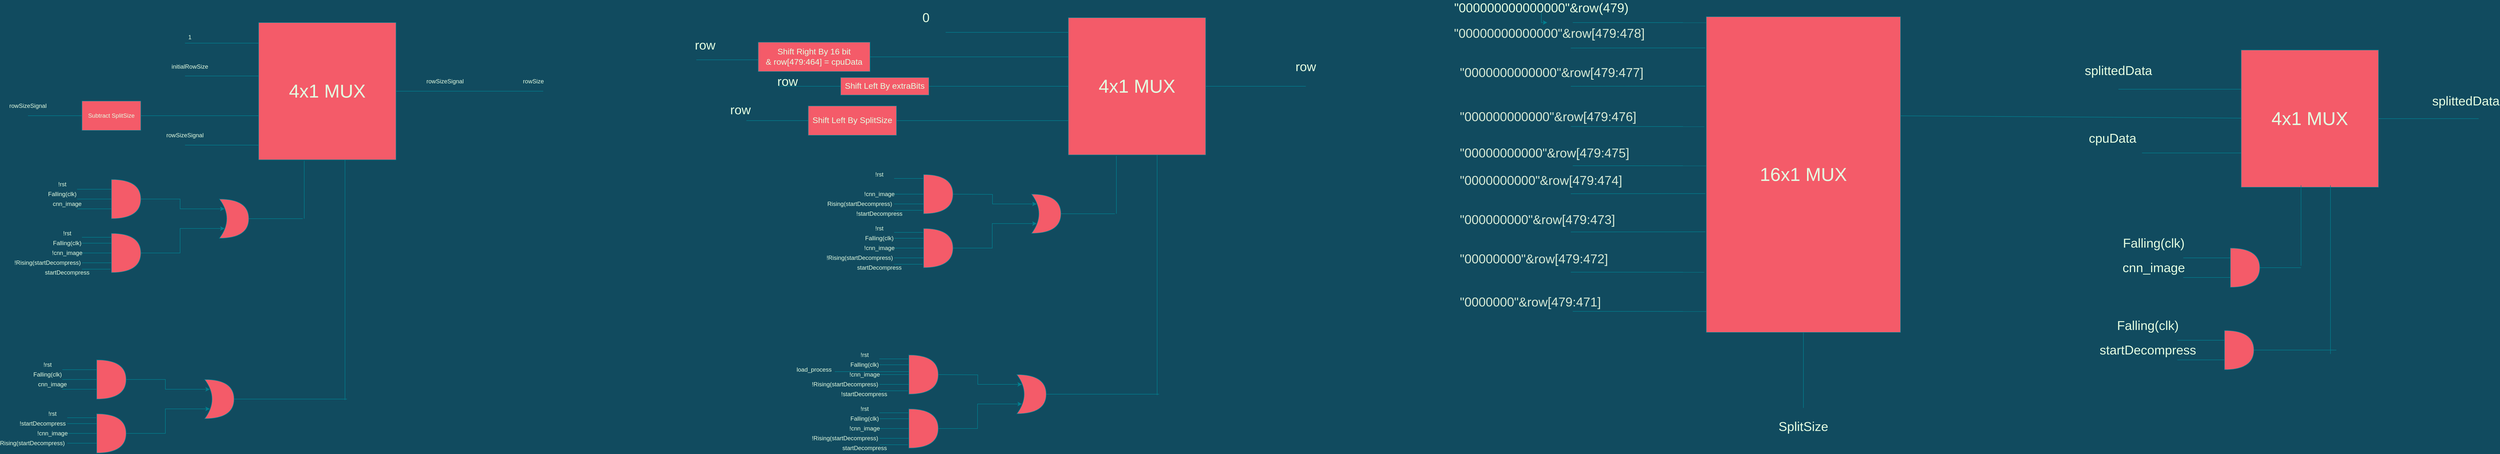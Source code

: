 <mxfile version="13.5.1" type="device"><diagram id="NUyIfgcI2xjHWXgluUkG" name="Page-1"><mxGraphModel dx="12440" dy="1417" grid="1" gridSize="12" guides="1" tooltips="1" connect="1" arrows="1" fold="1" page="1" pageScale="1" pageWidth="10000" pageHeight="10000" background="#114B5F" math="0" shadow="0"><root><mxCell id="0"/><mxCell id="1" parent="0"/><mxCell id="mnHK368BFERylDdgFMUK-1" value="&lt;span style=&quot;font-size: 38px&quot;&gt;4x1 MUX&lt;/span&gt;" style="whiteSpace=wrap;html=1;aspect=fixed;fillColor=#F45B69;strokeColor=#028090;fontColor=#E4FDE1;" parent="1" vertex="1"><mxGeometry x="230" y="80" width="280" height="280" as="geometry"/></mxCell><mxCell id="mnHK368BFERylDdgFMUK-2" value="" style="endArrow=none;html=1;exitX=1;exitY=0.5;exitDx=0;exitDy=0;strokeColor=#028090;fontColor=#E4FDE1;labelBackgroundColor=#114B5F;" parent="1" source="mnHK368BFERylDdgFMUK-1" edge="1"><mxGeometry width="50" height="50" relative="1" as="geometry"><mxPoint x="570" y="230" as="sourcePoint"/><mxPoint x="620" y="220" as="targetPoint"/></mxGeometry></mxCell><mxCell id="mnHK368BFERylDdgFMUK-4" value="rowSizeSignal" style="text;html=1;strokeColor=none;fillColor=none;align=center;verticalAlign=middle;whiteSpace=wrap;rounded=0;fontColor=#E4FDE1;" parent="1" vertex="1"><mxGeometry x="590" y="190" width="40" height="20" as="geometry"/></mxCell><mxCell id="mnHK368BFERylDdgFMUK-5" value="" style="endArrow=none;html=1;strokeColor=#028090;fontColor=#E4FDE1;labelBackgroundColor=#114B5F;" parent="1" edge="1"><mxGeometry width="50" height="50" relative="1" as="geometry"><mxPoint x="620" y="220" as="sourcePoint"/><mxPoint x="810" y="220" as="targetPoint"/></mxGeometry></mxCell><mxCell id="mnHK368BFERylDdgFMUK-6" value="rowSize" style="text;html=1;strokeColor=none;fillColor=none;align=center;verticalAlign=middle;whiteSpace=wrap;rounded=0;fontColor=#E4FDE1;" parent="1" vertex="1"><mxGeometry x="770" y="190" width="40" height="20" as="geometry"/></mxCell><mxCell id="mnHK368BFERylDdgFMUK-8" value="" style="endArrow=none;html=1;strokeColor=#028090;fontColor=#E4FDE1;labelBackgroundColor=#114B5F;" parent="1" edge="1"><mxGeometry width="50" height="50" relative="1" as="geometry"><mxPoint x="80" y="122" as="sourcePoint"/><mxPoint x="230" y="122" as="targetPoint"/><Array as="points"><mxPoint x="150" y="122"/></Array></mxGeometry></mxCell><mxCell id="mnHK368BFERylDdgFMUK-9" value="" style="endArrow=none;html=1;strokeColor=#028090;fontColor=#E4FDE1;labelBackgroundColor=#114B5F;" parent="1" edge="1"><mxGeometry width="50" height="50" relative="1" as="geometry"><mxPoint x="80" y="189" as="sourcePoint"/><mxPoint x="230" y="189" as="targetPoint"/><Array as="points"><mxPoint x="150" y="189"/></Array></mxGeometry></mxCell><mxCell id="mnHK368BFERylDdgFMUK-10" value="" style="endArrow=none;html=1;exitX=1;exitY=0.5;exitDx=0;exitDy=0;strokeColor=#028090;fontColor=#E4FDE1;labelBackgroundColor=#114B5F;" parent="1" source="mnHK368BFERylDdgFMUK-15" edge="1"><mxGeometry width="50" height="50" relative="1" as="geometry"><mxPoint x="80" y="270" as="sourcePoint"/><mxPoint x="230" y="270" as="targetPoint"/><Array as="points"><mxPoint x="150" y="270"/></Array></mxGeometry></mxCell><mxCell id="mnHK368BFERylDdgFMUK-11" value="" style="endArrow=none;html=1;strokeColor=#028090;fontColor=#E4FDE1;labelBackgroundColor=#114B5F;" parent="1" edge="1"><mxGeometry width="50" height="50" relative="1" as="geometry"><mxPoint x="80" y="330" as="sourcePoint"/><mxPoint x="230" y="330" as="targetPoint"/><Array as="points"><mxPoint x="150" y="330"/></Array></mxGeometry></mxCell><mxCell id="mnHK368BFERylDdgFMUK-12" value="1" style="text;html=1;strokeColor=none;fillColor=none;align=center;verticalAlign=middle;whiteSpace=wrap;rounded=0;fontColor=#E4FDE1;" parent="1" vertex="1"><mxGeometry x="70" y="100" width="40" height="20" as="geometry"/></mxCell><mxCell id="mnHK368BFERylDdgFMUK-13" value="initialRowSize" style="text;html=1;strokeColor=none;fillColor=none;align=center;verticalAlign=middle;whiteSpace=wrap;rounded=0;fontColor=#E4FDE1;" parent="1" vertex="1"><mxGeometry x="70" y="160" width="40" height="20" as="geometry"/></mxCell><mxCell id="mnHK368BFERylDdgFMUK-15" value="Subtract SplitSize" style="rounded=0;whiteSpace=wrap;html=1;fillColor=#F45B69;strokeColor=#028090;fontColor=#E4FDE1;" parent="1" vertex="1"><mxGeometry x="-130" y="240" width="120" height="60" as="geometry"/></mxCell><mxCell id="mnHK368BFERylDdgFMUK-17" value="" style="endArrow=none;html=1;entryX=0;entryY=0.5;entryDx=0;entryDy=0;strokeColor=#028090;fontColor=#E4FDE1;labelBackgroundColor=#114B5F;" parent="1" target="mnHK368BFERylDdgFMUK-15" edge="1"><mxGeometry width="50" height="50" relative="1" as="geometry"><mxPoint x="-240" y="270" as="sourcePoint"/><mxPoint x="-210" y="250" as="targetPoint"/></mxGeometry></mxCell><mxCell id="mnHK368BFERylDdgFMUK-18" value="rowSizeSignal" style="text;html=1;strokeColor=none;fillColor=none;align=center;verticalAlign=middle;whiteSpace=wrap;rounded=0;fontColor=#E4FDE1;" parent="1" vertex="1"><mxGeometry x="-260" y="240" width="40" height="20" as="geometry"/></mxCell><mxCell id="mnHK368BFERylDdgFMUK-19" value="rowSizeSignal" style="text;html=1;strokeColor=none;fillColor=none;align=center;verticalAlign=middle;whiteSpace=wrap;rounded=0;fontColor=#E4FDE1;" parent="1" vertex="1"><mxGeometry x="60" y="300" width="40" height="20" as="geometry"/></mxCell><mxCell id="mnHK368BFERylDdgFMUK-20" value="" style="endArrow=none;html=1;entryX=0.332;entryY=1.007;entryDx=0;entryDy=0;entryPerimeter=0;strokeColor=#028090;fontColor=#E4FDE1;labelBackgroundColor=#114B5F;" parent="1" target="mnHK368BFERylDdgFMUK-1" edge="1"><mxGeometry width="50" height="50" relative="1" as="geometry"><mxPoint x="323" y="480" as="sourcePoint"/><mxPoint x="350" y="400" as="targetPoint"/></mxGeometry></mxCell><mxCell id="mnHK368BFERylDdgFMUK-21" value="" style="endArrow=none;html=1;strokeColor=#028090;fontColor=#E4FDE1;labelBackgroundColor=#114B5F;" parent="1" edge="1"><mxGeometry width="50" height="50" relative="1" as="geometry"><mxPoint x="406" y="850" as="sourcePoint"/><mxPoint x="406" y="360" as="targetPoint"/></mxGeometry></mxCell><mxCell id="mnHK368BFERylDdgFMUK-22" value="" style="shape=xor;whiteSpace=wrap;html=1;fillColor=#F45B69;strokeColor=#028090;fontColor=#E4FDE1;" parent="1" vertex="1"><mxGeometry x="150" y="440" width="60" height="80" as="geometry"/></mxCell><mxCell id="mnHK368BFERylDdgFMUK-24" value="" style="endArrow=none;html=1;exitX=1;exitY=0.5;exitDx=0;exitDy=0;exitPerimeter=0;strokeColor=#028090;fontColor=#E4FDE1;labelBackgroundColor=#114B5F;" parent="1" source="mnHK368BFERylDdgFMUK-22" edge="1"><mxGeometry width="50" height="50" relative="1" as="geometry"><mxPoint x="270" y="560" as="sourcePoint"/><mxPoint x="320" y="480" as="targetPoint"/></mxGeometry></mxCell><mxCell id="mnHK368BFERylDdgFMUK-27" style="edgeStyle=orthogonalEdgeStyle;rounded=0;orthogonalLoop=1;jettySize=auto;html=1;exitX=1;exitY=0.5;exitDx=0;exitDy=0;exitPerimeter=0;entryX=0.175;entryY=0.25;entryDx=0;entryDy=0;entryPerimeter=0;strokeColor=#028090;fontColor=#E4FDE1;labelBackgroundColor=#114B5F;" parent="1" source="mnHK368BFERylDdgFMUK-25" target="mnHK368BFERylDdgFMUK-22" edge="1"><mxGeometry relative="1" as="geometry"/></mxCell><mxCell id="mnHK368BFERylDdgFMUK-29" style="edgeStyle=orthogonalEdgeStyle;rounded=0;orthogonalLoop=1;jettySize=auto;html=1;exitX=0;exitY=0.25;exitDx=0;exitDy=0;exitPerimeter=0;endArrow=none;endFill=0;strokeColor=#028090;fontColor=#E4FDE1;labelBackgroundColor=#114B5F;" parent="1" source="mnHK368BFERylDdgFMUK-25" edge="1"><mxGeometry relative="1" as="geometry"><mxPoint x="-140" y="420" as="targetPoint"/></mxGeometry></mxCell><mxCell id="mnHK368BFERylDdgFMUK-30" style="edgeStyle=orthogonalEdgeStyle;rounded=0;orthogonalLoop=1;jettySize=auto;html=1;exitX=0;exitY=0.75;exitDx=0;exitDy=0;exitPerimeter=0;endArrow=none;endFill=0;strokeColor=#028090;fontColor=#E4FDE1;labelBackgroundColor=#114B5F;" parent="1" source="mnHK368BFERylDdgFMUK-25" edge="1"><mxGeometry relative="1" as="geometry"><mxPoint x="-140" y="460" as="targetPoint"/></mxGeometry></mxCell><mxCell id="mnHK368BFERylDdgFMUK-31" style="edgeStyle=orthogonalEdgeStyle;rounded=0;orthogonalLoop=1;jettySize=auto;html=1;exitX=0;exitY=0.5;exitDx=0;exitDy=0;exitPerimeter=0;endArrow=none;endFill=0;strokeColor=#028090;fontColor=#E4FDE1;labelBackgroundColor=#114B5F;" parent="1" source="mnHK368BFERylDdgFMUK-25" edge="1"><mxGeometry relative="1" as="geometry"><mxPoint x="-140" y="440" as="targetPoint"/></mxGeometry></mxCell><mxCell id="mnHK368BFERylDdgFMUK-25" value="" style="shape=or;whiteSpace=wrap;html=1;fillColor=#F45B69;strokeColor=#028090;fontColor=#E4FDE1;" parent="1" vertex="1"><mxGeometry x="-70" y="400" width="60" height="80" as="geometry"/></mxCell><mxCell id="mnHK368BFERylDdgFMUK-28" style="edgeStyle=orthogonalEdgeStyle;rounded=0;orthogonalLoop=1;jettySize=auto;html=1;exitX=1;exitY=0.5;exitDx=0;exitDy=0;exitPerimeter=0;entryX=0.175;entryY=0.75;entryDx=0;entryDy=0;entryPerimeter=0;strokeColor=#028090;fontColor=#E4FDE1;labelBackgroundColor=#114B5F;" parent="1" source="mnHK368BFERylDdgFMUK-26" target="mnHK368BFERylDdgFMUK-22" edge="1"><mxGeometry relative="1" as="geometry"/></mxCell><mxCell id="mnHK368BFERylDdgFMUK-32" style="edgeStyle=orthogonalEdgeStyle;rounded=0;orthogonalLoop=1;jettySize=auto;html=1;exitX=0;exitY=0.25;exitDx=0;exitDy=0;exitPerimeter=0;endArrow=none;endFill=0;strokeColor=#028090;fontColor=#E4FDE1;labelBackgroundColor=#114B5F;" parent="1" source="mnHK368BFERylDdgFMUK-26" edge="1"><mxGeometry relative="1" as="geometry"><mxPoint x="-130" y="530" as="targetPoint"/></mxGeometry></mxCell><mxCell id="mnHK368BFERylDdgFMUK-33" style="edgeStyle=orthogonalEdgeStyle;rounded=0;orthogonalLoop=1;jettySize=auto;html=1;exitX=0;exitY=0.5;exitDx=0;exitDy=0;exitPerimeter=0;endArrow=none;endFill=0;strokeColor=#028090;fontColor=#E4FDE1;labelBackgroundColor=#114B5F;" parent="1" source="mnHK368BFERylDdgFMUK-26" edge="1"><mxGeometry relative="1" as="geometry"><mxPoint x="-130" y="550" as="targetPoint"/></mxGeometry></mxCell><mxCell id="mnHK368BFERylDdgFMUK-34" style="edgeStyle=orthogonalEdgeStyle;rounded=0;orthogonalLoop=1;jettySize=auto;html=1;exitX=0;exitY=0.75;exitDx=0;exitDy=0;exitPerimeter=0;endArrow=none;endFill=0;strokeColor=#028090;fontColor=#E4FDE1;labelBackgroundColor=#114B5F;" parent="1" source="mnHK368BFERylDdgFMUK-26" edge="1"><mxGeometry relative="1" as="geometry"><mxPoint x="-130" y="570" as="targetPoint"/></mxGeometry></mxCell><mxCell id="mnHK368BFERylDdgFMUK-26" value="" style="shape=or;whiteSpace=wrap;html=1;fillColor=#F45B69;strokeColor=#028090;fontColor=#E4FDE1;" parent="1" vertex="1"><mxGeometry x="-70" y="510" width="60" height="80" as="geometry"/></mxCell><mxCell id="mnHK368BFERylDdgFMUK-37" value="" style="endArrow=none;html=1;entryX=-0.017;entryY=0.1;entryDx=0;entryDy=0;entryPerimeter=0;strokeColor=#028090;fontColor=#E4FDE1;labelBackgroundColor=#114B5F;" parent="1" target="mnHK368BFERylDdgFMUK-26" edge="1"><mxGeometry width="50" height="50" relative="1" as="geometry"><mxPoint x="-130" y="518" as="sourcePoint"/><mxPoint x="-150" y="490" as="targetPoint"/></mxGeometry></mxCell><mxCell id="mnHK368BFERylDdgFMUK-38" value="" style="endArrow=none;html=1;entryX=-0.033;entryY=0.913;entryDx=0;entryDy=0;entryPerimeter=0;strokeColor=#028090;fontColor=#E4FDE1;labelBackgroundColor=#114B5F;" parent="1" target="mnHK368BFERylDdgFMUK-26" edge="1"><mxGeometry width="50" height="50" relative="1" as="geometry"><mxPoint x="-130" y="583" as="sourcePoint"/><mxPoint x="-120" y="580" as="targetPoint"/></mxGeometry></mxCell><mxCell id="mnHK368BFERylDdgFMUK-39" value="!rst" style="text;html=1;strokeColor=none;fillColor=none;align=center;verticalAlign=middle;whiteSpace=wrap;rounded=0;fontColor=#E4FDE1;" parent="1" vertex="1"><mxGeometry x="-190" y="400" width="40" height="20" as="geometry"/></mxCell><mxCell id="mnHK368BFERylDdgFMUK-40" value="Falling(clk)" style="text;html=1;strokeColor=none;fillColor=none;align=center;verticalAlign=middle;whiteSpace=wrap;rounded=0;fontColor=#E4FDE1;" parent="1" vertex="1"><mxGeometry x="-190" y="420" width="40" height="20" as="geometry"/></mxCell><mxCell id="mnHK368BFERylDdgFMUK-41" value="cnn_image" style="text;html=1;strokeColor=none;fillColor=none;align=center;verticalAlign=middle;whiteSpace=wrap;rounded=0;fontColor=#E4FDE1;" parent="1" vertex="1"><mxGeometry x="-180" y="440" width="40" height="20" as="geometry"/></mxCell><mxCell id="mnHK368BFERylDdgFMUK-42" value="!rst" style="text;html=1;strokeColor=none;fillColor=none;align=center;verticalAlign=middle;whiteSpace=wrap;rounded=0;fontColor=#E4FDE1;" parent="1" vertex="1"><mxGeometry x="-180" y="500" width="40" height="20" as="geometry"/></mxCell><mxCell id="mnHK368BFERylDdgFMUK-43" value="Falling(clk)" style="text;html=1;strokeColor=none;fillColor=none;align=center;verticalAlign=middle;whiteSpace=wrap;rounded=0;fontColor=#E4FDE1;" parent="1" vertex="1"><mxGeometry x="-180" y="520" width="40" height="20" as="geometry"/></mxCell><mxCell id="mnHK368BFERylDdgFMUK-44" value="!cnn_image" style="text;html=1;strokeColor=none;fillColor=none;align=center;verticalAlign=middle;whiteSpace=wrap;rounded=0;fontColor=#E4FDE1;" parent="1" vertex="1"><mxGeometry x="-180" y="540" width="40" height="20" as="geometry"/></mxCell><mxCell id="mnHK368BFERylDdgFMUK-45" value="!Rising(startDecompress)" style="text;html=1;strokeColor=none;fillColor=none;align=center;verticalAlign=middle;whiteSpace=wrap;rounded=0;fontColor=#E4FDE1;" parent="1" vertex="1"><mxGeometry x="-220" y="560" width="40" height="20" as="geometry"/></mxCell><mxCell id="mnHK368BFERylDdgFMUK-46" value="startDecompress" style="text;html=1;strokeColor=none;fillColor=none;align=center;verticalAlign=middle;whiteSpace=wrap;rounded=0;fontColor=#E4FDE1;" parent="1" vertex="1"><mxGeometry x="-180" y="580" width="40" height="20" as="geometry"/></mxCell><mxCell id="mnHK368BFERylDdgFMUK-48" value="" style="shape=xor;whiteSpace=wrap;html=1;fillColor=#F45B69;strokeColor=#028090;fontColor=#E4FDE1;" parent="1" vertex="1"><mxGeometry x="120" y="808.04" width="60" height="80" as="geometry"/></mxCell><mxCell id="mnHK368BFERylDdgFMUK-49" value="" style="endArrow=none;html=1;exitX=1;exitY=0.5;exitDx=0;exitDy=0;exitPerimeter=0;strokeColor=#028090;fontColor=#E4FDE1;labelBackgroundColor=#114B5F;" parent="1" source="mnHK368BFERylDdgFMUK-48" edge="1"><mxGeometry width="50" height="50" relative="1" as="geometry"><mxPoint x="240" y="928.04" as="sourcePoint"/><mxPoint x="410" y="848" as="targetPoint"/></mxGeometry></mxCell><mxCell id="mnHK368BFERylDdgFMUK-50" style="edgeStyle=orthogonalEdgeStyle;rounded=0;orthogonalLoop=1;jettySize=auto;html=1;exitX=1;exitY=0.5;exitDx=0;exitDy=0;exitPerimeter=0;entryX=0.175;entryY=0.25;entryDx=0;entryDy=0;entryPerimeter=0;strokeColor=#028090;fontColor=#E4FDE1;labelBackgroundColor=#114B5F;" parent="1" source="mnHK368BFERylDdgFMUK-54" target="mnHK368BFERylDdgFMUK-48" edge="1"><mxGeometry relative="1" as="geometry"/></mxCell><mxCell id="mnHK368BFERylDdgFMUK-51" style="edgeStyle=orthogonalEdgeStyle;rounded=0;orthogonalLoop=1;jettySize=auto;html=1;exitX=0;exitY=0.25;exitDx=0;exitDy=0;exitPerimeter=0;endArrow=none;endFill=0;strokeColor=#028090;fontColor=#E4FDE1;labelBackgroundColor=#114B5F;" parent="1" source="mnHK368BFERylDdgFMUK-54" edge="1"><mxGeometry relative="1" as="geometry"><mxPoint x="-170" y="788.04" as="targetPoint"/></mxGeometry></mxCell><mxCell id="mnHK368BFERylDdgFMUK-52" style="edgeStyle=orthogonalEdgeStyle;rounded=0;orthogonalLoop=1;jettySize=auto;html=1;exitX=0;exitY=0.75;exitDx=0;exitDy=0;exitPerimeter=0;endArrow=none;endFill=0;strokeColor=#028090;fontColor=#E4FDE1;labelBackgroundColor=#114B5F;" parent="1" source="mnHK368BFERylDdgFMUK-54" edge="1"><mxGeometry relative="1" as="geometry"><mxPoint x="-170" y="828.04" as="targetPoint"/></mxGeometry></mxCell><mxCell id="mnHK368BFERylDdgFMUK-53" style="edgeStyle=orthogonalEdgeStyle;rounded=0;orthogonalLoop=1;jettySize=auto;html=1;exitX=0;exitY=0.5;exitDx=0;exitDy=0;exitPerimeter=0;endArrow=none;endFill=0;strokeColor=#028090;fontColor=#E4FDE1;labelBackgroundColor=#114B5F;" parent="1" source="mnHK368BFERylDdgFMUK-54" edge="1"><mxGeometry relative="1" as="geometry"><mxPoint x="-170" y="808.04" as="targetPoint"/></mxGeometry></mxCell><mxCell id="mnHK368BFERylDdgFMUK-54" value="" style="shape=or;whiteSpace=wrap;html=1;fillColor=#F45B69;strokeColor=#028090;fontColor=#E4FDE1;" parent="1" vertex="1"><mxGeometry x="-100" y="768.04" width="60" height="80" as="geometry"/></mxCell><mxCell id="mnHK368BFERylDdgFMUK-55" style="edgeStyle=orthogonalEdgeStyle;rounded=0;orthogonalLoop=1;jettySize=auto;html=1;exitX=1;exitY=0.5;exitDx=0;exitDy=0;exitPerimeter=0;entryX=0.175;entryY=0.75;entryDx=0;entryDy=0;entryPerimeter=0;strokeColor=#028090;fontColor=#E4FDE1;labelBackgroundColor=#114B5F;" parent="1" source="mnHK368BFERylDdgFMUK-59" target="mnHK368BFERylDdgFMUK-48" edge="1"><mxGeometry relative="1" as="geometry"/></mxCell><mxCell id="mnHK368BFERylDdgFMUK-57" style="edgeStyle=orthogonalEdgeStyle;rounded=0;orthogonalLoop=1;jettySize=auto;html=1;exitX=0;exitY=0.5;exitDx=0;exitDy=0;exitPerimeter=0;endArrow=none;endFill=0;strokeColor=#028090;fontColor=#E4FDE1;labelBackgroundColor=#114B5F;" parent="1" source="mnHK368BFERylDdgFMUK-59" edge="1"><mxGeometry relative="1" as="geometry"><mxPoint x="-160" y="918.04" as="targetPoint"/></mxGeometry></mxCell><mxCell id="mnHK368BFERylDdgFMUK-58" style="edgeStyle=orthogonalEdgeStyle;rounded=0;orthogonalLoop=1;jettySize=auto;html=1;exitX=0;exitY=0.75;exitDx=0;exitDy=0;exitPerimeter=0;endArrow=none;endFill=0;strokeColor=#028090;fontColor=#E4FDE1;labelBackgroundColor=#114B5F;" parent="1" source="mnHK368BFERylDdgFMUK-59" edge="1"><mxGeometry relative="1" as="geometry"><mxPoint x="-160" y="938.04" as="targetPoint"/></mxGeometry></mxCell><mxCell id="mnHK368BFERylDdgFMUK-70" style="edgeStyle=orthogonalEdgeStyle;rounded=0;orthogonalLoop=1;jettySize=auto;html=1;exitX=0;exitY=0.25;exitDx=0;exitDy=0;exitPerimeter=0;endArrow=none;endFill=0;strokeColor=#028090;fontColor=#E4FDE1;labelBackgroundColor=#114B5F;" parent="1" source="mnHK368BFERylDdgFMUK-59" edge="1"><mxGeometry relative="1" as="geometry"><mxPoint x="-160" y="898" as="targetPoint"/></mxGeometry></mxCell><mxCell id="mnHK368BFERylDdgFMUK-59" value="" style="shape=or;whiteSpace=wrap;html=1;fillColor=#F45B69;strokeColor=#028090;fontColor=#E4FDE1;" parent="1" vertex="1"><mxGeometry x="-100" y="878.04" width="60" height="80" as="geometry"/></mxCell><mxCell id="mnHK368BFERylDdgFMUK-60" value="" style="endArrow=none;html=1;entryX=-0.017;entryY=0.1;entryDx=0;entryDy=0;entryPerimeter=0;strokeColor=#028090;fontColor=#E4FDE1;labelBackgroundColor=#114B5F;" parent="1" target="mnHK368BFERylDdgFMUK-59" edge="1"><mxGeometry width="50" height="50" relative="1" as="geometry"><mxPoint x="-160" y="886.04" as="sourcePoint"/><mxPoint x="-180" y="858.04" as="targetPoint"/></mxGeometry></mxCell><mxCell id="mnHK368BFERylDdgFMUK-62" value="!rst" style="text;html=1;strokeColor=none;fillColor=none;align=center;verticalAlign=middle;whiteSpace=wrap;rounded=0;fontColor=#E4FDE1;" parent="1" vertex="1"><mxGeometry x="-220" y="768.04" width="40" height="20" as="geometry"/></mxCell><mxCell id="mnHK368BFERylDdgFMUK-63" value="Falling(clk)" style="text;html=1;strokeColor=none;fillColor=none;align=center;verticalAlign=middle;whiteSpace=wrap;rounded=0;fontColor=#E4FDE1;" parent="1" vertex="1"><mxGeometry x="-220" y="788.04" width="40" height="20" as="geometry"/></mxCell><mxCell id="mnHK368BFERylDdgFMUK-64" value="cnn_image" style="text;html=1;strokeColor=none;fillColor=none;align=center;verticalAlign=middle;whiteSpace=wrap;rounded=0;fontColor=#E4FDE1;" parent="1" vertex="1"><mxGeometry x="-210" y="808.04" width="40" height="20" as="geometry"/></mxCell><mxCell id="mnHK368BFERylDdgFMUK-65" value="!rst" style="text;html=1;strokeColor=none;fillColor=none;align=center;verticalAlign=middle;whiteSpace=wrap;rounded=0;fontColor=#E4FDE1;" parent="1" vertex="1"><mxGeometry x="-210" y="868.04" width="40" height="20" as="geometry"/></mxCell><mxCell id="mnHK368BFERylDdgFMUK-67" value="!cnn_image" style="text;html=1;strokeColor=none;fillColor=none;align=center;verticalAlign=middle;whiteSpace=wrap;rounded=0;fontColor=#E4FDE1;" parent="1" vertex="1"><mxGeometry x="-210" y="908.04" width="40" height="20" as="geometry"/></mxCell><mxCell id="mnHK368BFERylDdgFMUK-68" value="Rising(startDecompress)" style="text;html=1;strokeColor=none;fillColor=none;align=center;verticalAlign=middle;whiteSpace=wrap;rounded=0;fontColor=#E4FDE1;" parent="1" vertex="1"><mxGeometry x="-251" y="928.04" width="40" height="20" as="geometry"/></mxCell><mxCell id="mnHK368BFERylDdgFMUK-69" value="!startDecompress" style="text;html=1;strokeColor=none;fillColor=none;align=center;verticalAlign=middle;whiteSpace=wrap;rounded=0;fontColor=#E4FDE1;" parent="1" vertex="1"><mxGeometry x="-230" y="888.04" width="40" height="20" as="geometry"/></mxCell><mxCell id="mnHK368BFERylDdgFMUK-119" style="edgeStyle=orthogonalEdgeStyle;rounded=0;orthogonalLoop=1;jettySize=auto;html=1;exitX=1;exitY=0.5;exitDx=0;exitDy=0;endArrow=none;endFill=0;strokeColor=#028090;fontColor=#E4FDE1;labelBackgroundColor=#114B5F;" parent="1" source="mnHK368BFERylDdgFMUK-96" edge="1"><mxGeometry relative="1" as="geometry"><mxPoint x="2364" y="210" as="targetPoint"/></mxGeometry></mxCell><mxCell id="mnHK368BFERylDdgFMUK-96" value="&lt;span style=&quot;font-size: 38px&quot;&gt;4x1 MUX&lt;/span&gt;" style="whiteSpace=wrap;html=1;aspect=fixed;fillColor=#F45B69;strokeColor=#028090;fontColor=#E4FDE1;" parent="1" vertex="1"><mxGeometry x="1880" y="70" width="280" height="280" as="geometry"/></mxCell><mxCell id="mnHK368BFERylDdgFMUK-99" value="" style="endArrow=none;html=1;exitX=1;exitY=0.5;exitDx=0;exitDy=0;strokeColor=#028090;fontColor=#E4FDE1;labelBackgroundColor=#114B5F;" parent="1" source="mnHK368BFERylDdgFMUK-117" target="mnHK368BFERylDdgFMUK-96" edge="1"><mxGeometry width="50" height="50" relative="1" as="geometry"><mxPoint x="1630" y="210" as="sourcePoint"/><mxPoint x="1500" y="190" as="targetPoint"/></mxGeometry></mxCell><mxCell id="mnHK368BFERylDdgFMUK-100" value="" style="endArrow=none;html=1;strokeColor=#028090;fontColor=#E4FDE1;labelBackgroundColor=#114B5F;" parent="1" edge="1"><mxGeometry width="50" height="50" relative="1" as="geometry"><mxPoint x="1630" y="150" as="sourcePoint"/><mxPoint x="1880" y="150" as="targetPoint"/></mxGeometry></mxCell><mxCell id="mnHK368BFERylDdgFMUK-101" value="" style="endArrow=none;html=1;strokeColor=#028090;fontColor=#E4FDE1;labelBackgroundColor=#114B5F;" parent="1" edge="1"><mxGeometry width="50" height="50" relative="1" as="geometry"><mxPoint x="1630" y="100" as="sourcePoint"/><mxPoint x="1880" y="100" as="targetPoint"/></mxGeometry></mxCell><mxCell id="mnHK368BFERylDdgFMUK-105" value="" style="endArrow=none;html=1;entryX=0;entryY=0.75;entryDx=0;entryDy=0;exitX=1;exitY=0.5;exitDx=0;exitDy=0;strokeColor=#028090;fontColor=#E4FDE1;labelBackgroundColor=#114B5F;" parent="1" source="mnHK368BFERylDdgFMUK-107" target="mnHK368BFERylDdgFMUK-96" edge="1"><mxGeometry width="50" height="50" relative="1" as="geometry"><mxPoint x="1630" y="280" as="sourcePoint"/><mxPoint x="1610" y="330" as="targetPoint"/></mxGeometry></mxCell><mxCell id="mnHK368BFERylDdgFMUK-107" value="&lt;font style=&quot;font-size: 17px&quot;&gt;Shift Left By SplitSize&lt;/font&gt;" style="rounded=0;whiteSpace=wrap;html=1;fillColor=#F45B69;strokeColor=#028090;fontColor=#E4FDE1;" parent="1" vertex="1"><mxGeometry x="1350" y="250" width="180" height="60" as="geometry"/></mxCell><mxCell id="mnHK368BFERylDdgFMUK-108" value="&lt;font style=&quot;font-size: 26px&quot;&gt;row&lt;/font&gt;" style="text;html=1;strokeColor=none;fillColor=none;align=center;verticalAlign=middle;whiteSpace=wrap;rounded=0;fontColor=#E4FDE1;" parent="1" vertex="1"><mxGeometry x="1152" y="228" width="120" height="60" as="geometry"/></mxCell><mxCell id="mnHK368BFERylDdgFMUK-109" value="" style="endArrow=none;html=1;entryX=0;entryY=0.5;entryDx=0;entryDy=0;strokeColor=#028090;fontColor=#E4FDE1;labelBackgroundColor=#114B5F;" parent="1" target="mnHK368BFERylDdgFMUK-107" edge="1"><mxGeometry width="50" height="50" relative="1" as="geometry"><mxPoint x="1224" y="280" as="sourcePoint"/><mxPoint x="1262" y="384" as="targetPoint"/></mxGeometry></mxCell><mxCell id="mnHK368BFERylDdgFMUK-110" value="&lt;font style=&quot;font-size: 26px&quot;&gt;0&lt;/font&gt;" style="text;html=1;strokeColor=none;fillColor=none;align=center;verticalAlign=middle;whiteSpace=wrap;rounded=0;fontColor=#E4FDE1;" parent="1" vertex="1"><mxGeometry x="1530" y="40" width="120" height="60" as="geometry"/></mxCell><mxCell id="mnHK368BFERylDdgFMUK-115" style="edgeStyle=orthogonalEdgeStyle;rounded=0;orthogonalLoop=1;jettySize=auto;html=1;exitX=1;exitY=0.5;exitDx=0;exitDy=0;endArrow=none;endFill=0;strokeColor=#028090;fontColor=#E4FDE1;labelBackgroundColor=#114B5F;" parent="1" source="mnHK368BFERylDdgFMUK-112" edge="1"><mxGeometry relative="1" as="geometry"><mxPoint x="1632" y="150" as="targetPoint"/></mxGeometry></mxCell><mxCell id="mnHK368BFERylDdgFMUK-112" value="&lt;font style=&quot;font-size: 17px&quot;&gt;Shift Right By 16 bit&lt;br&gt;&amp;amp; row[479:464] = cpuData&lt;br&gt;&lt;/font&gt;" style="rounded=0;whiteSpace=wrap;html=1;fillColor=#F45B69;strokeColor=#028090;fontColor=#E4FDE1;" parent="1" vertex="1"><mxGeometry x="1248" y="120" width="228" height="60" as="geometry"/></mxCell><mxCell id="mnHK368BFERylDdgFMUK-113" value="&lt;font style=&quot;font-size: 26px&quot;&gt;row&lt;/font&gt;" style="text;html=1;strokeColor=none;fillColor=none;align=center;verticalAlign=middle;whiteSpace=wrap;rounded=0;fontColor=#E4FDE1;" parent="1" vertex="1"><mxGeometry x="1080" y="96" width="120" height="60" as="geometry"/></mxCell><mxCell id="mnHK368BFERylDdgFMUK-114" value="" style="endArrow=none;html=1;entryX=0;entryY=0.5;entryDx=0;entryDy=0;strokeColor=#028090;fontColor=#E4FDE1;labelBackgroundColor=#114B5F;" parent="1" edge="1"><mxGeometry width="50" height="50" relative="1" as="geometry"><mxPoint x="1122" y="156" as="sourcePoint"/><mxPoint x="1248" y="156" as="targetPoint"/></mxGeometry></mxCell><mxCell id="mnHK368BFERylDdgFMUK-116" value="&lt;font style=&quot;font-size: 26px&quot;&gt;row&lt;/font&gt;" style="text;html=1;strokeColor=none;fillColor=none;align=center;verticalAlign=middle;whiteSpace=wrap;rounded=0;fontColor=#E4FDE1;" parent="1" vertex="1"><mxGeometry x="1248" y="170" width="120" height="60" as="geometry"/></mxCell><mxCell id="mnHK368BFERylDdgFMUK-117" value="&lt;font style=&quot;font-size: 17px&quot;&gt;Shift Left By extraBits&lt;/font&gt;" style="rounded=0;whiteSpace=wrap;html=1;fillColor=#F45B69;strokeColor=#028090;fontColor=#E4FDE1;" parent="1" vertex="1"><mxGeometry x="1416" y="192" width="180" height="36" as="geometry"/></mxCell><mxCell id="mnHK368BFERylDdgFMUK-118" value="" style="endArrow=none;html=1;entryX=0;entryY=0.5;entryDx=0;entryDy=0;strokeColor=#028090;fontColor=#E4FDE1;labelBackgroundColor=#114B5F;" parent="1" edge="1"><mxGeometry width="50" height="50" relative="1" as="geometry"><mxPoint x="1290" y="210" as="sourcePoint"/><mxPoint x="1416" y="210" as="targetPoint"/></mxGeometry></mxCell><mxCell id="mnHK368BFERylDdgFMUK-120" value="&lt;font style=&quot;font-size: 26px&quot;&gt;row&lt;/font&gt;" style="text;html=1;strokeColor=none;fillColor=none;align=center;verticalAlign=middle;whiteSpace=wrap;rounded=0;fontColor=#E4FDE1;" parent="1" vertex="1"><mxGeometry x="2304" y="140" width="120" height="60" as="geometry"/></mxCell><mxCell id="mnHK368BFERylDdgFMUK-121" value="" style="endArrow=none;html=1;entryX=0.332;entryY=1.007;entryDx=0;entryDy=0;entryPerimeter=0;strokeColor=#028090;fontColor=#E4FDE1;labelBackgroundColor=#114B5F;" parent="1" edge="1"><mxGeometry width="50" height="50" relative="1" as="geometry"><mxPoint x="1978" y="470" as="sourcePoint"/><mxPoint x="1977.96" y="351.96" as="targetPoint"/></mxGeometry></mxCell><mxCell id="mnHK368BFERylDdgFMUK-122" value="" style="endArrow=none;html=1;strokeColor=#028090;fontColor=#E4FDE1;labelBackgroundColor=#114B5F;" parent="1" edge="1"><mxGeometry width="50" height="50" relative="1" as="geometry"><mxPoint x="2061" y="840" as="sourcePoint"/><mxPoint x="2061" y="350" as="targetPoint"/></mxGeometry></mxCell><mxCell id="mnHK368BFERylDdgFMUK-123" value="" style="shape=xor;whiteSpace=wrap;html=1;fillColor=#F45B69;strokeColor=#028090;fontColor=#E4FDE1;" parent="1" vertex="1"><mxGeometry x="1805" y="430" width="60" height="80" as="geometry"/></mxCell><mxCell id="mnHK368BFERylDdgFMUK-124" value="" style="endArrow=none;html=1;exitX=1;exitY=0.5;exitDx=0;exitDy=0;exitPerimeter=0;strokeColor=#028090;fontColor=#E4FDE1;labelBackgroundColor=#114B5F;" parent="1" source="mnHK368BFERylDdgFMUK-123" edge="1"><mxGeometry width="50" height="50" relative="1" as="geometry"><mxPoint x="1925" y="550" as="sourcePoint"/><mxPoint x="1975" y="470" as="targetPoint"/></mxGeometry></mxCell><mxCell id="mnHK368BFERylDdgFMUK-125" style="edgeStyle=orthogonalEdgeStyle;rounded=0;orthogonalLoop=1;jettySize=auto;html=1;exitX=1;exitY=0.5;exitDx=0;exitDy=0;exitPerimeter=0;entryX=0.175;entryY=0.25;entryDx=0;entryDy=0;entryPerimeter=0;strokeColor=#028090;fontColor=#E4FDE1;labelBackgroundColor=#114B5F;" parent="1" target="mnHK368BFERylDdgFMUK-123" edge="1"><mxGeometry relative="1" as="geometry"><mxPoint x="1645" y="430" as="sourcePoint"/></mxGeometry></mxCell><mxCell id="mnHK368BFERylDdgFMUK-130" style="edgeStyle=orthogonalEdgeStyle;rounded=0;orthogonalLoop=1;jettySize=auto;html=1;exitX=1;exitY=0.5;exitDx=0;exitDy=0;exitPerimeter=0;entryX=0.175;entryY=0.75;entryDx=0;entryDy=0;entryPerimeter=0;strokeColor=#028090;fontColor=#E4FDE1;labelBackgroundColor=#114B5F;" parent="1" source="mnHK368BFERylDdgFMUK-134" target="mnHK368BFERylDdgFMUK-123" edge="1"><mxGeometry relative="1" as="geometry"/></mxCell><mxCell id="mnHK368BFERylDdgFMUK-131" style="edgeStyle=orthogonalEdgeStyle;rounded=0;orthogonalLoop=1;jettySize=auto;html=1;exitX=0;exitY=0.25;exitDx=0;exitDy=0;exitPerimeter=0;endArrow=none;endFill=0;strokeColor=#028090;fontColor=#E4FDE1;labelBackgroundColor=#114B5F;" parent="1" source="mnHK368BFERylDdgFMUK-134" edge="1"><mxGeometry relative="1" as="geometry"><mxPoint x="1525" y="520" as="targetPoint"/></mxGeometry></mxCell><mxCell id="mnHK368BFERylDdgFMUK-132" style="edgeStyle=orthogonalEdgeStyle;rounded=0;orthogonalLoop=1;jettySize=auto;html=1;exitX=0;exitY=0.5;exitDx=0;exitDy=0;exitPerimeter=0;endArrow=none;endFill=0;strokeColor=#028090;fontColor=#E4FDE1;labelBackgroundColor=#114B5F;" parent="1" source="mnHK368BFERylDdgFMUK-134" edge="1"><mxGeometry relative="1" as="geometry"><mxPoint x="1525" y="540" as="targetPoint"/></mxGeometry></mxCell><mxCell id="mnHK368BFERylDdgFMUK-133" style="edgeStyle=orthogonalEdgeStyle;rounded=0;orthogonalLoop=1;jettySize=auto;html=1;exitX=0;exitY=0.75;exitDx=0;exitDy=0;exitPerimeter=0;endArrow=none;endFill=0;strokeColor=#028090;fontColor=#E4FDE1;labelBackgroundColor=#114B5F;" parent="1" source="mnHK368BFERylDdgFMUK-134" edge="1"><mxGeometry relative="1" as="geometry"><mxPoint x="1525" y="560" as="targetPoint"/></mxGeometry></mxCell><mxCell id="mnHK368BFERylDdgFMUK-134" value="" style="shape=or;whiteSpace=wrap;html=1;fillColor=#F45B69;strokeColor=#028090;fontColor=#E4FDE1;" parent="1" vertex="1"><mxGeometry x="1585" y="500" width="60" height="80" as="geometry"/></mxCell><mxCell id="mnHK368BFERylDdgFMUK-135" value="" style="endArrow=none;html=1;entryX=-0.017;entryY=0.1;entryDx=0;entryDy=0;entryPerimeter=0;strokeColor=#028090;fontColor=#E4FDE1;labelBackgroundColor=#114B5F;" parent="1" target="mnHK368BFERylDdgFMUK-134" edge="1"><mxGeometry width="50" height="50" relative="1" as="geometry"><mxPoint x="1525" y="508" as="sourcePoint"/><mxPoint x="1505" y="480" as="targetPoint"/></mxGeometry></mxCell><mxCell id="mnHK368BFERylDdgFMUK-136" value="" style="endArrow=none;html=1;entryX=-0.033;entryY=0.913;entryDx=0;entryDy=0;entryPerimeter=0;strokeColor=#028090;fontColor=#E4FDE1;labelBackgroundColor=#114B5F;" parent="1" target="mnHK368BFERylDdgFMUK-134" edge="1"><mxGeometry width="50" height="50" relative="1" as="geometry"><mxPoint x="1525" y="573" as="sourcePoint"/><mxPoint x="1535" y="570" as="targetPoint"/></mxGeometry></mxCell><mxCell id="mnHK368BFERylDdgFMUK-140" value="!rst" style="text;html=1;strokeColor=none;fillColor=none;align=center;verticalAlign=middle;whiteSpace=wrap;rounded=0;fontColor=#E4FDE1;" parent="1" vertex="1"><mxGeometry x="1475" y="490" width="40" height="20" as="geometry"/></mxCell><mxCell id="mnHK368BFERylDdgFMUK-141" value="Falling(clk)" style="text;html=1;strokeColor=none;fillColor=none;align=center;verticalAlign=middle;whiteSpace=wrap;rounded=0;fontColor=#E4FDE1;" parent="1" vertex="1"><mxGeometry x="1475" y="510" width="40" height="20" as="geometry"/></mxCell><mxCell id="mnHK368BFERylDdgFMUK-142" value="!cnn_image" style="text;html=1;strokeColor=none;fillColor=none;align=center;verticalAlign=middle;whiteSpace=wrap;rounded=0;fontColor=#E4FDE1;" parent="1" vertex="1"><mxGeometry x="1475" y="530" width="40" height="20" as="geometry"/></mxCell><mxCell id="mnHK368BFERylDdgFMUK-143" value="!Rising(startDecompress)" style="text;html=1;strokeColor=none;fillColor=none;align=center;verticalAlign=middle;whiteSpace=wrap;rounded=0;fontColor=#E4FDE1;" parent="1" vertex="1"><mxGeometry x="1435" y="550" width="40" height="20" as="geometry"/></mxCell><mxCell id="mnHK368BFERylDdgFMUK-144" value="startDecompress" style="text;html=1;strokeColor=none;fillColor=none;align=center;verticalAlign=middle;whiteSpace=wrap;rounded=0;fontColor=#E4FDE1;" parent="1" vertex="1"><mxGeometry x="1475" y="570" width="40" height="20" as="geometry"/></mxCell><mxCell id="mnHK368BFERylDdgFMUK-145" value="" style="shape=xor;whiteSpace=wrap;html=1;fillColor=#F45B69;strokeColor=#028090;fontColor=#E4FDE1;" parent="1" vertex="1"><mxGeometry x="1775" y="798.04" width="60" height="80" as="geometry"/></mxCell><mxCell id="mnHK368BFERylDdgFMUK-146" value="" style="endArrow=none;html=1;exitX=1;exitY=0.5;exitDx=0;exitDy=0;exitPerimeter=0;strokeColor=#028090;fontColor=#E4FDE1;labelBackgroundColor=#114B5F;" parent="1" source="mnHK368BFERylDdgFMUK-145" edge="1"><mxGeometry width="50" height="50" relative="1" as="geometry"><mxPoint x="1895" y="918.04" as="sourcePoint"/><mxPoint x="2065" y="838" as="targetPoint"/></mxGeometry></mxCell><mxCell id="mnHK368BFERylDdgFMUK-147" style="edgeStyle=orthogonalEdgeStyle;rounded=0;orthogonalLoop=1;jettySize=auto;html=1;exitX=1;exitY=0.5;exitDx=0;exitDy=0;exitPerimeter=0;entryX=0.175;entryY=0.25;entryDx=0;entryDy=0;entryPerimeter=0;strokeColor=#028090;fontColor=#E4FDE1;labelBackgroundColor=#114B5F;" parent="1" target="mnHK368BFERylDdgFMUK-145" edge="1"><mxGeometry relative="1" as="geometry"><mxPoint x="1615" y="798.04" as="sourcePoint"/></mxGeometry></mxCell><mxCell id="mnHK368BFERylDdgFMUK-152" style="edgeStyle=orthogonalEdgeStyle;rounded=0;orthogonalLoop=1;jettySize=auto;html=1;exitX=1;exitY=0.5;exitDx=0;exitDy=0;exitPerimeter=0;entryX=0.175;entryY=0.75;entryDx=0;entryDy=0;entryPerimeter=0;strokeColor=#028090;fontColor=#E4FDE1;labelBackgroundColor=#114B5F;" parent="1" source="mnHK368BFERylDdgFMUK-156" target="mnHK368BFERylDdgFMUK-145" edge="1"><mxGeometry relative="1" as="geometry"/></mxCell><mxCell id="mnHK368BFERylDdgFMUK-156" value="" style="shape=or;whiteSpace=wrap;html=1;fillColor=#F45B69;strokeColor=#028090;fontColor=#E4FDE1;" parent="1" vertex="1"><mxGeometry x="1555" y="868.04" width="60" height="80" as="geometry"/></mxCell><mxCell id="mnHK368BFERylDdgFMUK-165" style="edgeStyle=orthogonalEdgeStyle;rounded=0;orthogonalLoop=1;jettySize=auto;html=1;exitX=0;exitY=0.25;exitDx=0;exitDy=0;exitPerimeter=0;endArrow=none;endFill=0;strokeColor=#028090;fontColor=#E4FDE1;labelBackgroundColor=#114B5F;" parent="1" edge="1"><mxGeometry relative="1" as="geometry"><mxPoint x="1495" y="888.04" as="targetPoint"/><mxPoint x="1555" y="888.04" as="sourcePoint"/></mxGeometry></mxCell><mxCell id="mnHK368BFERylDdgFMUK-166" style="edgeStyle=orthogonalEdgeStyle;rounded=0;orthogonalLoop=1;jettySize=auto;html=1;exitX=0;exitY=0.5;exitDx=0;exitDy=0;exitPerimeter=0;endArrow=none;endFill=0;strokeColor=#028090;fontColor=#E4FDE1;labelBackgroundColor=#114B5F;" parent="1" edge="1"><mxGeometry relative="1" as="geometry"><mxPoint x="1495" y="908.04" as="targetPoint"/><mxPoint x="1555" y="908.04" as="sourcePoint"/></mxGeometry></mxCell><mxCell id="mnHK368BFERylDdgFMUK-167" style="edgeStyle=orthogonalEdgeStyle;rounded=0;orthogonalLoop=1;jettySize=auto;html=1;exitX=0;exitY=0.75;exitDx=0;exitDy=0;exitPerimeter=0;endArrow=none;endFill=0;strokeColor=#028090;fontColor=#E4FDE1;labelBackgroundColor=#114B5F;" parent="1" edge="1"><mxGeometry relative="1" as="geometry"><mxPoint x="1495" y="928.04" as="targetPoint"/><mxPoint x="1555" y="928.04" as="sourcePoint"/></mxGeometry></mxCell><mxCell id="mnHK368BFERylDdgFMUK-169" value="" style="endArrow=none;html=1;entryX=-0.017;entryY=0.1;entryDx=0;entryDy=0;entryPerimeter=0;strokeColor=#028090;fontColor=#E4FDE1;labelBackgroundColor=#114B5F;" parent="1" edge="1"><mxGeometry width="50" height="50" relative="1" as="geometry"><mxPoint x="1495" y="876.04" as="sourcePoint"/><mxPoint x="1553.98" y="876.04" as="targetPoint"/></mxGeometry></mxCell><mxCell id="mnHK368BFERylDdgFMUK-170" value="" style="endArrow=none;html=1;entryX=-0.033;entryY=0.913;entryDx=0;entryDy=0;entryPerimeter=0;strokeColor=#028090;fontColor=#E4FDE1;labelBackgroundColor=#114B5F;" parent="1" edge="1"><mxGeometry width="50" height="50" relative="1" as="geometry"><mxPoint x="1495" y="941.04" as="sourcePoint"/><mxPoint x="1553.02" y="941.08" as="targetPoint"/></mxGeometry></mxCell><mxCell id="mnHK368BFERylDdgFMUK-171" value="!rst" style="text;html=1;strokeColor=none;fillColor=none;align=center;verticalAlign=middle;whiteSpace=wrap;rounded=0;fontColor=#E4FDE1;" parent="1" vertex="1"><mxGeometry x="1445" y="858.04" width="40" height="20" as="geometry"/></mxCell><mxCell id="mnHK368BFERylDdgFMUK-172" value="Falling(clk)" style="text;html=1;strokeColor=none;fillColor=none;align=center;verticalAlign=middle;whiteSpace=wrap;rounded=0;fontColor=#E4FDE1;" parent="1" vertex="1"><mxGeometry x="1445" y="878.04" width="40" height="20" as="geometry"/></mxCell><mxCell id="mnHK368BFERylDdgFMUK-173" value="!cnn_image" style="text;html=1;strokeColor=none;fillColor=none;align=center;verticalAlign=middle;whiteSpace=wrap;rounded=0;fontColor=#E4FDE1;" parent="1" vertex="1"><mxGeometry x="1445" y="898.04" width="40" height="20" as="geometry"/></mxCell><mxCell id="mnHK368BFERylDdgFMUK-174" value="!Rising(startDecompress)" style="text;html=1;strokeColor=none;fillColor=none;align=center;verticalAlign=middle;whiteSpace=wrap;rounded=0;fontColor=#E4FDE1;" parent="1" vertex="1"><mxGeometry x="1405" y="918.04" width="40" height="20" as="geometry"/></mxCell><mxCell id="mnHK368BFERylDdgFMUK-175" value="startDecompress" style="text;html=1;strokeColor=none;fillColor=none;align=center;verticalAlign=middle;whiteSpace=wrap;rounded=0;fontColor=#E4FDE1;" parent="1" vertex="1"><mxGeometry x="1445" y="938.04" width="40" height="20" as="geometry"/></mxCell><mxCell id="mnHK368BFERylDdgFMUK-178" style="edgeStyle=orthogonalEdgeStyle;rounded=0;orthogonalLoop=1;jettySize=auto;html=1;exitX=0;exitY=0.5;exitDx=0;exitDy=0;exitPerimeter=0;endArrow=none;endFill=0;strokeColor=#028090;fontColor=#E4FDE1;labelBackgroundColor=#114B5F;" parent="1" source="mnHK368BFERylDdgFMUK-180" edge="1"><mxGeometry relative="1" as="geometry"><mxPoint x="1525" y="430" as="targetPoint"/></mxGeometry></mxCell><mxCell id="mnHK368BFERylDdgFMUK-179" style="edgeStyle=orthogonalEdgeStyle;rounded=0;orthogonalLoop=1;jettySize=auto;html=1;exitX=0;exitY=0.75;exitDx=0;exitDy=0;exitPerimeter=0;endArrow=none;endFill=0;strokeColor=#028090;fontColor=#E4FDE1;labelBackgroundColor=#114B5F;" parent="1" source="mnHK368BFERylDdgFMUK-180" edge="1"><mxGeometry relative="1" as="geometry"><mxPoint x="1525" y="450" as="targetPoint"/></mxGeometry></mxCell><mxCell id="mnHK368BFERylDdgFMUK-180" value="" style="shape=or;whiteSpace=wrap;html=1;fillColor=#F45B69;strokeColor=#028090;fontColor=#E4FDE1;" parent="1" vertex="1"><mxGeometry x="1585" y="390" width="60" height="80" as="geometry"/></mxCell><mxCell id="mnHK368BFERylDdgFMUK-181" value="" style="endArrow=none;html=1;entryX=-0.017;entryY=0.1;entryDx=0;entryDy=0;entryPerimeter=0;strokeColor=#028090;fontColor=#E4FDE1;labelBackgroundColor=#114B5F;" parent="1" target="mnHK368BFERylDdgFMUK-180" edge="1"><mxGeometry width="50" height="50" relative="1" as="geometry"><mxPoint x="1525" y="398" as="sourcePoint"/><mxPoint x="1505" y="370" as="targetPoint"/></mxGeometry></mxCell><mxCell id="mnHK368BFERylDdgFMUK-182" value="" style="endArrow=none;html=1;entryX=-0.033;entryY=0.913;entryDx=0;entryDy=0;entryPerimeter=0;strokeColor=#028090;fontColor=#E4FDE1;labelBackgroundColor=#114B5F;" parent="1" target="mnHK368BFERylDdgFMUK-180" edge="1"><mxGeometry width="50" height="50" relative="1" as="geometry"><mxPoint x="1525" y="463" as="sourcePoint"/><mxPoint x="1535" y="460" as="targetPoint"/></mxGeometry></mxCell><mxCell id="mnHK368BFERylDdgFMUK-183" value="!rst" style="text;html=1;strokeColor=none;fillColor=none;align=center;verticalAlign=middle;whiteSpace=wrap;rounded=0;fontColor=#E4FDE1;" parent="1" vertex="1"><mxGeometry x="1475" y="380" width="40" height="20" as="geometry"/></mxCell><mxCell id="mnHK368BFERylDdgFMUK-185" value="!cnn_image" style="text;html=1;strokeColor=none;fillColor=none;align=center;verticalAlign=middle;whiteSpace=wrap;rounded=0;fontColor=#E4FDE1;" parent="1" vertex="1"><mxGeometry x="1475" y="420" width="40" height="20" as="geometry"/></mxCell><mxCell id="mnHK368BFERylDdgFMUK-186" value="Rising(startDecompress)" style="text;html=1;strokeColor=none;fillColor=none;align=center;verticalAlign=middle;whiteSpace=wrap;rounded=0;fontColor=#E4FDE1;" parent="1" vertex="1"><mxGeometry x="1435" y="440" width="40" height="20" as="geometry"/></mxCell><mxCell id="mnHK368BFERylDdgFMUK-187" value="!startDecompress" style="text;html=1;strokeColor=none;fillColor=none;align=center;verticalAlign=middle;whiteSpace=wrap;rounded=0;fontColor=#E4FDE1;" parent="1" vertex="1"><mxGeometry x="1475" y="460" width="40" height="20" as="geometry"/></mxCell><mxCell id="mnHK368BFERylDdgFMUK-188" style="edgeStyle=orthogonalEdgeStyle;rounded=0;orthogonalLoop=1;jettySize=auto;html=1;exitX=0;exitY=0.25;exitDx=0;exitDy=0;exitPerimeter=0;endArrow=none;endFill=0;strokeColor=#028090;fontColor=#E4FDE1;labelBackgroundColor=#114B5F;" parent="1" source="mnHK368BFERylDdgFMUK-191" edge="1"><mxGeometry relative="1" as="geometry"><mxPoint x="1495" y="778.04" as="targetPoint"/></mxGeometry></mxCell><mxCell id="mnHK368BFERylDdgFMUK-189" style="edgeStyle=orthogonalEdgeStyle;rounded=0;orthogonalLoop=1;jettySize=auto;html=1;exitX=0;exitY=0.5;exitDx=0;exitDy=0;exitPerimeter=0;endArrow=none;endFill=0;strokeColor=#028090;fontColor=#E4FDE1;labelBackgroundColor=#114B5F;" parent="1" source="mnHK368BFERylDdgFMUK-191" edge="1"><mxGeometry relative="1" as="geometry"><mxPoint x="1495" y="798.04" as="targetPoint"/></mxGeometry></mxCell><mxCell id="mnHK368BFERylDdgFMUK-190" style="edgeStyle=orthogonalEdgeStyle;rounded=0;orthogonalLoop=1;jettySize=auto;html=1;exitX=0;exitY=0.75;exitDx=0;exitDy=0;exitPerimeter=0;endArrow=none;endFill=0;strokeColor=#028090;fontColor=#E4FDE1;labelBackgroundColor=#114B5F;" parent="1" source="mnHK368BFERylDdgFMUK-191" edge="1"><mxGeometry relative="1" as="geometry"><mxPoint x="1495" y="818.04" as="targetPoint"/></mxGeometry></mxCell><mxCell id="mnHK368BFERylDdgFMUK-191" value="" style="shape=or;whiteSpace=wrap;html=1;fillColor=#F45B69;strokeColor=#028090;fontColor=#E4FDE1;" parent="1" vertex="1"><mxGeometry x="1555" y="758.04" width="60" height="80" as="geometry"/></mxCell><mxCell id="mnHK368BFERylDdgFMUK-192" value="" style="endArrow=none;html=1;entryX=-0.017;entryY=0.1;entryDx=0;entryDy=0;entryPerimeter=0;strokeColor=#028090;fontColor=#E4FDE1;labelBackgroundColor=#114B5F;" parent="1" target="mnHK368BFERylDdgFMUK-191" edge="1"><mxGeometry width="50" height="50" relative="1" as="geometry"><mxPoint x="1495" y="766.04" as="sourcePoint"/><mxPoint x="1475" y="738.04" as="targetPoint"/></mxGeometry></mxCell><mxCell id="mnHK368BFERylDdgFMUK-193" value="" style="endArrow=none;html=1;entryX=-0.033;entryY=0.913;entryDx=0;entryDy=0;entryPerimeter=0;strokeColor=#028090;fontColor=#E4FDE1;labelBackgroundColor=#114B5F;" parent="1" target="mnHK368BFERylDdgFMUK-191" edge="1"><mxGeometry width="50" height="50" relative="1" as="geometry"><mxPoint x="1495" y="831.04" as="sourcePoint"/><mxPoint x="1505" y="828.04" as="targetPoint"/></mxGeometry></mxCell><mxCell id="mnHK368BFERylDdgFMUK-194" value="!rst" style="text;html=1;strokeColor=none;fillColor=none;align=center;verticalAlign=middle;whiteSpace=wrap;rounded=0;fontColor=#E4FDE1;" parent="1" vertex="1"><mxGeometry x="1445" y="748.04" width="40" height="20" as="geometry"/></mxCell><mxCell id="mnHK368BFERylDdgFMUK-195" value="Falling(clk)" style="text;html=1;strokeColor=none;fillColor=none;align=center;verticalAlign=middle;whiteSpace=wrap;rounded=0;fontColor=#E4FDE1;" parent="1" vertex="1"><mxGeometry x="1445" y="768.04" width="40" height="20" as="geometry"/></mxCell><mxCell id="mnHK368BFERylDdgFMUK-196" value="!cnn_image" style="text;html=1;strokeColor=none;fillColor=none;align=center;verticalAlign=middle;whiteSpace=wrap;rounded=0;fontColor=#E4FDE1;" parent="1" vertex="1"><mxGeometry x="1445" y="788.04" width="40" height="20" as="geometry"/></mxCell><mxCell id="mnHK368BFERylDdgFMUK-197" value="!Rising(startDecompress)" style="text;html=1;strokeColor=none;fillColor=none;align=center;verticalAlign=middle;whiteSpace=wrap;rounded=0;fontColor=#E4FDE1;" parent="1" vertex="1"><mxGeometry x="1405" y="808.04" width="40" height="20" as="geometry"/></mxCell><mxCell id="mnHK368BFERylDdgFMUK-198" value="!startDecompress" style="text;html=1;strokeColor=none;fillColor=none;align=center;verticalAlign=middle;whiteSpace=wrap;rounded=0;fontColor=#E4FDE1;" parent="1" vertex="1"><mxGeometry x="1444" y="828.04" width="40" height="20" as="geometry"/></mxCell><mxCell id="mnHK368BFERylDdgFMUK-199" value="" style="endArrow=none;html=1;entryX=0;entryY=0.425;entryDx=0;entryDy=0;entryPerimeter=0;strokeColor=#028090;fontColor=#E4FDE1;labelBackgroundColor=#114B5F;" parent="1" target="mnHK368BFERylDdgFMUK-191" edge="1"><mxGeometry width="50" height="50" relative="1" as="geometry"><mxPoint x="1404" y="792" as="sourcePoint"/><mxPoint x="1406" y="768" as="targetPoint"/></mxGeometry></mxCell><mxCell id="mnHK368BFERylDdgFMUK-200" value="load_process" style="text;html=1;strokeColor=none;fillColor=none;align=center;verticalAlign=middle;whiteSpace=wrap;rounded=0;fontColor=#E4FDE1;" parent="1" vertex="1"><mxGeometry x="1342" y="778.04" width="40" height="20" as="geometry"/></mxCell><mxCell id="mnHK368BFERylDdgFMUK-201" style="edgeStyle=orthogonalEdgeStyle;rounded=0;orthogonalLoop=1;jettySize=auto;html=1;exitX=1;exitY=0.5;exitDx=0;exitDy=0;endArrow=none;endFill=0;strokeColor=#028090;fontColor=#E4FDE1;labelBackgroundColor=#114B5F;" parent="1" source="mnHK368BFERylDdgFMUK-202" edge="1"><mxGeometry relative="1" as="geometry"><mxPoint x="4754" y="275.98" as="targetPoint"/></mxGeometry></mxCell><mxCell id="mnHK368BFERylDdgFMUK-202" value="&lt;span style=&quot;font-size: 38px&quot;&gt;4x1 MUX&lt;/span&gt;" style="whiteSpace=wrap;html=1;aspect=fixed;fillColor=#F45B69;strokeColor=#028090;fontColor=#E4FDE1;" parent="1" vertex="1"><mxGeometry x="4270" y="135.98" width="280" height="280" as="geometry"/></mxCell><mxCell id="mnHK368BFERylDdgFMUK-203" value="" style="endArrow=none;html=1;exitX=1;exitY=0.314;exitDx=0;exitDy=0;exitPerimeter=0;strokeColor=#028090;fontColor=#E4FDE1;labelBackgroundColor=#114B5F;" parent="1" source="mnHK368BFERylDdgFMUK-274" target="mnHK368BFERylDdgFMUK-202" edge="1"><mxGeometry width="50" height="50" relative="1" as="geometry"><mxPoint x="3747.98" y="272.192" as="sourcePoint"/><mxPoint x="3890" y="255.98" as="targetPoint"/></mxGeometry></mxCell><mxCell id="mnHK368BFERylDdgFMUK-204" value="" style="endArrow=none;html=1;strokeColor=#028090;fontColor=#E4FDE1;labelBackgroundColor=#114B5F;" parent="1" edge="1"><mxGeometry width="50" height="50" relative="1" as="geometry"><mxPoint x="4020" y="215.98" as="sourcePoint"/><mxPoint x="4270" y="215.98" as="targetPoint"/></mxGeometry></mxCell><mxCell id="mnHK368BFERylDdgFMUK-213" value="&lt;font style=&quot;font-size: 26px&quot;&gt;cpuData&lt;/font&gt;" style="text;html=1;strokeColor=none;fillColor=none;align=center;verticalAlign=middle;whiteSpace=wrap;rounded=0;fontColor=#E4FDE1;" parent="1" vertex="1"><mxGeometry x="3948" y="286" width="120" height="60" as="geometry"/></mxCell><mxCell id="mnHK368BFERylDdgFMUK-218" value="&lt;font style=&quot;font-size: 26px&quot;&gt;splittedData&lt;/font&gt;" style="text;html=1;strokeColor=none;fillColor=none;align=center;verticalAlign=middle;whiteSpace=wrap;rounded=0;fontColor=#E4FDE1;" parent="1" vertex="1"><mxGeometry x="4668" y="210.0" width="120" height="60" as="geometry"/></mxCell><mxCell id="mnHK368BFERylDdgFMUK-219" value="" style="endArrow=none;html=1;entryX=0.332;entryY=1.007;entryDx=0;entryDy=0;entryPerimeter=0;strokeColor=#028090;fontColor=#E4FDE1;labelBackgroundColor=#114B5F;" parent="1" edge="1"><mxGeometry width="50" height="50" relative="1" as="geometry"><mxPoint x="4452" y="756" as="sourcePoint"/><mxPoint x="4452.0" y="411.96" as="targetPoint"/></mxGeometry></mxCell><mxCell id="mnHK368BFERylDdgFMUK-274" value="&lt;span style=&quot;font-size: 38px&quot;&gt;16x1 MUX&lt;/span&gt;" style="rounded=0;whiteSpace=wrap;html=1;fillColor=#F45B69;strokeColor=#028090;fontColor=#E4FDE1;" parent="1" vertex="1"><mxGeometry x="3180" y="68" width="396" height="644" as="geometry"/></mxCell><mxCell id="mnHK368BFERylDdgFMUK-275" value="" style="endArrow=none;html=1;entryX=-0.005;entryY=0.099;entryDx=0;entryDy=0;entryPerimeter=0;strokeColor=#028090;fontColor=#E4FDE1;labelBackgroundColor=#114B5F;" parent="1" target="mnHK368BFERylDdgFMUK-274" edge="1"><mxGeometry width="50" height="50" relative="1" as="geometry"><mxPoint x="2904" y="132" as="sourcePoint"/><mxPoint x="2954" y="96" as="targetPoint"/></mxGeometry></mxCell><mxCell id="mnHK368BFERylDdgFMUK-276" value="" style="endArrow=none;html=1;entryX=-0.005;entryY=0.22;entryDx=0;entryDy=0;entryPerimeter=0;strokeColor=#028090;fontColor=#E4FDE1;labelBackgroundColor=#114B5F;" parent="1" target="mnHK368BFERylDdgFMUK-274" edge="1"><mxGeometry width="50" height="50" relative="1" as="geometry"><mxPoint x="2904" y="210" as="sourcePoint"/><mxPoint x="3002" y="216" as="targetPoint"/></mxGeometry></mxCell><mxCell id="mnHK368BFERylDdgFMUK-277" value="" style="endArrow=none;html=1;entryX=-0.01;entryY=0.348;entryDx=0;entryDy=0;entryPerimeter=0;strokeColor=#028090;fontColor=#E4FDE1;labelBackgroundColor=#114B5F;" parent="1" target="mnHK368BFERylDdgFMUK-274" edge="1"><mxGeometry width="50" height="50" relative="1" as="geometry"><mxPoint x="2904" y="292" as="sourcePoint"/><mxPoint x="2918" y="300" as="targetPoint"/></mxGeometry></mxCell><mxCell id="mnHK368BFERylDdgFMUK-278" value="" style="endArrow=none;html=1;entryX=-0.01;entryY=0.348;entryDx=0;entryDy=0;entryPerimeter=0;strokeColor=#028090;fontColor=#E4FDE1;labelBackgroundColor=#114B5F;" parent="1" edge="1"><mxGeometry width="50" height="50" relative="1" as="geometry"><mxPoint x="2907.96" y="372" as="sourcePoint"/><mxPoint x="3180.0" y="372.112" as="targetPoint"/></mxGeometry></mxCell><mxCell id="mnHK368BFERylDdgFMUK-279" value="" style="endArrow=none;html=1;entryX=-0.005;entryY=0.099;entryDx=0;entryDy=0;entryPerimeter=0;strokeColor=#028090;fontColor=#E4FDE1;labelBackgroundColor=#114B5F;" parent="1" edge="1"><mxGeometry width="50" height="50" relative="1" as="geometry"><mxPoint x="2904" y="429.12" as="sourcePoint"/><mxPoint x="3178.02" y="428.876" as="targetPoint"/></mxGeometry></mxCell><mxCell id="mnHK368BFERylDdgFMUK-280" value="" style="endArrow=none;html=1;entryX=-0.005;entryY=0.22;entryDx=0;entryDy=0;entryPerimeter=0;strokeColor=#028090;fontColor=#E4FDE1;labelBackgroundColor=#114B5F;" parent="1" edge="1"><mxGeometry width="50" height="50" relative="1" as="geometry"><mxPoint x="2904" y="507.12" as="sourcePoint"/><mxPoint x="3178.02" y="506.8" as="targetPoint"/></mxGeometry></mxCell><mxCell id="mnHK368BFERylDdgFMUK-281" value="" style="endArrow=none;html=1;entryX=-0.01;entryY=0.348;entryDx=0;entryDy=0;entryPerimeter=0;strokeColor=#028090;fontColor=#E4FDE1;labelBackgroundColor=#114B5F;" parent="1" edge="1"><mxGeometry width="50" height="50" relative="1" as="geometry"><mxPoint x="2904" y="589.12" as="sourcePoint"/><mxPoint x="3176.04" y="589.232" as="targetPoint"/></mxGeometry></mxCell><mxCell id="mnHK368BFERylDdgFMUK-282" value="" style="endArrow=none;html=1;entryX=-0.01;entryY=0.348;entryDx=0;entryDy=0;entryPerimeter=0;strokeColor=#028090;fontColor=#E4FDE1;labelBackgroundColor=#114B5F;" parent="1" edge="1"><mxGeometry width="50" height="50" relative="1" as="geometry"><mxPoint x="2907.96" y="669.12" as="sourcePoint"/><mxPoint x="3180" y="669.232" as="targetPoint"/></mxGeometry></mxCell><mxCell id="mnHK368BFERylDdgFMUK-283" value="" style="endArrow=none;html=1;entryX=-0.01;entryY=0.348;entryDx=0;entryDy=0;entryPerimeter=0;strokeColor=#028090;fontColor=#E4FDE1;labelBackgroundColor=#114B5F;" parent="1" edge="1"><mxGeometry width="50" height="50" relative="1" as="geometry"><mxPoint x="2907.96" y="80" as="sourcePoint"/><mxPoint x="3180.0" y="80.112" as="targetPoint"/></mxGeometry></mxCell><mxCell id="Dudfcu6TF9_7qOXTeIeT-3" value="" style="edgeStyle=orthogonalEdgeStyle;curved=0;rounded=0;sketch=0;orthogonalLoop=1;jettySize=auto;html=1;strokeColor=#028090;fillColor=#F45B69;fontColor=#7EA6E0;" edge="1" parent="1" source="mnHK368BFERylDdgFMUK-284" target="mnHK368BFERylDdgFMUK-285"><mxGeometry relative="1" as="geometry"/></mxCell><mxCell id="mnHK368BFERylDdgFMUK-284" value="&lt;span style=&quot;font-size: 26px&quot;&gt;&quot;000000000000000&quot;&amp;amp;row(479)&lt;/span&gt;" style="text;html=1;strokeColor=none;fillColor=none;align=center;verticalAlign=middle;whiteSpace=wrap;rounded=0;fontColor=#E4FDE1;" parent="1" vertex="1"><mxGeometry x="2808" y="40" width="72" height="20" as="geometry"/></mxCell><mxCell id="mnHK368BFERylDdgFMUK-285" value="&lt;span style=&quot;font-family: &amp;#34;helvetica&amp;#34; ; font-size: 26px ; font-style: normal ; font-weight: 400 ; letter-spacing: normal ; text-align: center ; text-indent: 0px ; text-transform: none ; word-spacing: 0px ; display: inline ; float: none&quot;&gt;&lt;font color=&quot;#d5e8d4&quot;&gt;&quot;00000000000000&quot;&amp;amp;row[479:478]&lt;/font&gt;&lt;/span&gt;" style="text;whiteSpace=wrap;html=1;fontColor=#E4FDE1;labelBackgroundColor=none;" parent="1" vertex="1"><mxGeometry x="2664" y="80" width="384" height="36" as="geometry"/></mxCell><mxCell id="mnHK368BFERylDdgFMUK-286" value="&lt;span style=&quot;font-family: &amp;#34;helvetica&amp;#34; ; font-size: 26px ; font-style: normal ; font-weight: 400 ; letter-spacing: normal ; text-align: center ; text-indent: 0px ; text-transform: none ; word-spacing: 0px ; display: inline ; float: none&quot;&gt;&lt;font color=&quot;#d5e8d4&quot;&gt;&quot;0000000000000&quot;&amp;amp;row[479:477]&lt;/font&gt;&lt;/span&gt;" style="text;whiteSpace=wrap;html=1;fontColor=#E4FDE1;labelBackgroundColor=none;" parent="1" vertex="1"><mxGeometry x="2676" y="160" width="384" height="36" as="geometry"/></mxCell><mxCell id="mnHK368BFERylDdgFMUK-287" value="&lt;span style=&quot;font-family: &amp;#34;helvetica&amp;#34; ; font-size: 26px ; font-style: normal ; font-weight: 400 ; letter-spacing: normal ; text-align: center ; text-indent: 0px ; text-transform: none ; word-spacing: 0px ; display: inline ; float: none&quot;&gt;&lt;font color=&quot;#d5e8d4&quot;&gt;&quot;000000000000&quot;&amp;amp;row[479:476]&lt;/font&gt;&lt;/span&gt;" style="text;whiteSpace=wrap;html=1;fontColor=#E4FDE1;labelBackgroundColor=none;" parent="1" vertex="1"><mxGeometry x="2676" y="250" width="384" height="36" as="geometry"/></mxCell><mxCell id="mnHK368BFERylDdgFMUK-288" value="&lt;span style=&quot;font-family: &amp;#34;helvetica&amp;#34; ; font-size: 26px ; font-style: normal ; font-weight: 400 ; letter-spacing: normal ; text-align: center ; text-indent: 0px ; text-transform: none ; word-spacing: 0px ; display: inline ; float: none&quot;&gt;&lt;font color=&quot;#d5e8d4&quot;&gt;&quot;00000000000&quot;&amp;amp;row[479:475]&lt;/font&gt;&lt;/span&gt;" style="text;whiteSpace=wrap;html=1;fontColor=#E4FDE1;labelBackgroundColor=none;" parent="1" vertex="1"><mxGeometry x="2676" y="324" width="384" height="36" as="geometry"/></mxCell><mxCell id="mnHK368BFERylDdgFMUK-289" value="&lt;span style=&quot;font-family: &amp;#34;helvetica&amp;#34; ; font-size: 26px ; font-style: normal ; font-weight: 400 ; letter-spacing: normal ; text-align: center ; text-indent: 0px ; text-transform: none ; word-spacing: 0px ; display: inline ; float: none&quot;&gt;&lt;font color=&quot;#d5e8d4&quot;&gt;&quot;0000000000&quot;&amp;amp;row[479:474]&lt;/font&gt;&lt;/span&gt;" style="text;whiteSpace=wrap;html=1;fontColor=#E4FDE1;labelBackgroundColor=none;" parent="1" vertex="1"><mxGeometry x="2676" y="379.98" width="384" height="36" as="geometry"/></mxCell><mxCell id="mnHK368BFERylDdgFMUK-290" value="&lt;span style=&quot;font-family: &amp;#34;helvetica&amp;#34; ; font-size: 26px ; font-style: normal ; font-weight: 400 ; letter-spacing: normal ; text-align: center ; text-indent: 0px ; text-transform: none ; word-spacing: 0px ; display: inline ; float: none&quot;&gt;&lt;font color=&quot;#d5e8d4&quot;&gt;&quot;000000000&quot;&amp;amp;row[479:473]&lt;/font&gt;&lt;/span&gt;" style="text;whiteSpace=wrap;html=1;fontColor=#E4FDE1;labelBackgroundColor=none;" parent="1" vertex="1"><mxGeometry x="2676" y="459.98" width="384" height="36" as="geometry"/></mxCell><mxCell id="mnHK368BFERylDdgFMUK-291" value="&lt;span style=&quot;font-family: &amp;#34;helvetica&amp;#34; ; font-size: 26px ; font-style: normal ; font-weight: 400 ; letter-spacing: normal ; text-align: center ; text-indent: 0px ; text-transform: none ; word-spacing: 0px ; display: inline ; float: none&quot;&gt;&lt;font color=&quot;#d5e8d4&quot;&gt;&quot;00000000&quot;&amp;amp;row[479:472]&lt;/font&gt;&lt;/span&gt;" style="text;whiteSpace=wrap;html=1;fontColor=#E4FDE1;labelBackgroundColor=none;" parent="1" vertex="1"><mxGeometry x="2676" y="539.98" width="384" height="36" as="geometry"/></mxCell><mxCell id="mnHK368BFERylDdgFMUK-292" value="&lt;span style=&quot;font-family: &amp;#34;helvetica&amp;#34; ; font-size: 26px ; font-style: normal ; font-weight: 400 ; letter-spacing: normal ; text-align: center ; text-indent: 0px ; text-transform: none ; word-spacing: 0px ; display: inline ; float: none&quot;&gt;&lt;font color=&quot;#d5e8d4&quot;&gt;&quot;0000000&quot;&amp;amp;row[479:471]&lt;/font&gt;&lt;/span&gt;" style="text;whiteSpace=wrap;html=1;fontColor=#E4FDE1;labelBackgroundColor=none;" parent="1" vertex="1"><mxGeometry x="2676" y="627.98" width="384" height="36" as="geometry"/></mxCell><mxCell id="mnHK368BFERylDdgFMUK-293" value="" style="endArrow=none;html=1;entryX=0.5;entryY=1;entryDx=0;entryDy=0;strokeColor=#028090;fontColor=#E4FDE1;labelBackgroundColor=#114B5F;" parent="1" target="mnHK368BFERylDdgFMUK-274" edge="1"><mxGeometry width="50" height="50" relative="1" as="geometry"><mxPoint x="3378" y="866" as="sourcePoint"/><mxPoint x="3410" y="816" as="targetPoint"/></mxGeometry></mxCell><mxCell id="mnHK368BFERylDdgFMUK-294" value="&lt;span style=&quot;font-size: 26px&quot;&gt;SplitSize&lt;/span&gt;" style="text;html=1;strokeColor=none;fillColor=none;align=center;verticalAlign=middle;whiteSpace=wrap;rounded=0;fontColor=#E4FDE1;" parent="1" vertex="1"><mxGeometry x="3318" y="874.02" width="120" height="60" as="geometry"/></mxCell><mxCell id="mnHK368BFERylDdgFMUK-298" value="&lt;font style=&quot;font-size: 26px&quot;&gt;splittedData&lt;/font&gt;" style="text;html=1;strokeColor=none;fillColor=none;align=center;verticalAlign=middle;whiteSpace=wrap;rounded=0;fontColor=#E4FDE1;" parent="1" vertex="1"><mxGeometry x="3960" y="148" width="120" height="60" as="geometry"/></mxCell><mxCell id="mnHK368BFERylDdgFMUK-299" value="" style="endArrow=none;html=1;entryX=0;entryY=0.75;entryDx=0;entryDy=0;strokeColor=#028090;fontColor=#E4FDE1;labelBackgroundColor=#114B5F;" parent="1" target="mnHK368BFERylDdgFMUK-202" edge="1"><mxGeometry width="50" height="50" relative="1" as="geometry"><mxPoint x="4068" y="346" as="sourcePoint"/><mxPoint x="4142" y="396" as="targetPoint"/></mxGeometry></mxCell><mxCell id="mnHK368BFERylDdgFMUK-301" value="" style="endArrow=none;html=1;entryX=0.332;entryY=1.007;entryDx=0;entryDy=0;entryPerimeter=0;strokeColor=#028090;fontColor=#E4FDE1;labelBackgroundColor=#114B5F;" parent="1" edge="1"><mxGeometry width="50" height="50" relative="1" as="geometry"><mxPoint x="4392" y="576" as="sourcePoint"/><mxPoint x="4392" y="411.96" as="targetPoint"/></mxGeometry></mxCell><mxCell id="mnHK368BFERylDdgFMUK-304" style="edgeStyle=orthogonalEdgeStyle;rounded=0;orthogonalLoop=1;jettySize=auto;html=1;exitX=0;exitY=0.25;exitDx=0;exitDy=0;exitPerimeter=0;endArrow=none;endFill=0;strokeColor=#028090;fontColor=#E4FDE1;labelBackgroundColor=#114B5F;" parent="1" source="mnHK368BFERylDdgFMUK-302" edge="1"><mxGeometry relative="1" as="geometry"><mxPoint x="4152" y="560" as="targetPoint"/></mxGeometry></mxCell><mxCell id="mnHK368BFERylDdgFMUK-305" style="edgeStyle=orthogonalEdgeStyle;rounded=0;orthogonalLoop=1;jettySize=auto;html=1;exitX=0;exitY=0.75;exitDx=0;exitDy=0;exitPerimeter=0;endArrow=none;endFill=0;strokeColor=#028090;fontColor=#E4FDE1;labelBackgroundColor=#114B5F;" parent="1" source="mnHK368BFERylDdgFMUK-302" edge="1"><mxGeometry relative="1" as="geometry"><mxPoint x="4152" y="600" as="targetPoint"/></mxGeometry></mxCell><mxCell id="mnHK368BFERylDdgFMUK-302" value="" style="shape=or;whiteSpace=wrap;html=1;fillColor=#F45B69;strokeColor=#028090;fontColor=#E4FDE1;" parent="1" vertex="1"><mxGeometry x="4248" y="540" width="60" height="80" as="geometry"/></mxCell><mxCell id="mnHK368BFERylDdgFMUK-303" value="" style="endArrow=none;html=1;exitX=1;exitY=0.5;exitDx=0;exitDy=0;exitPerimeter=0;strokeColor=#028090;fontColor=#E4FDE1;labelBackgroundColor=#114B5F;" parent="1" source="mnHK368BFERylDdgFMUK-302" edge="1"><mxGeometry width="50" height="50" relative="1" as="geometry"><mxPoint x="4452" y="626" as="sourcePoint"/><mxPoint x="4392" y="580" as="targetPoint"/></mxGeometry></mxCell><mxCell id="mnHK368BFERylDdgFMUK-307" value="&lt;span style=&quot;font-size: 26px&quot;&gt;Falling(clk)&lt;/span&gt;" style="text;html=1;strokeColor=none;fillColor=none;align=center;verticalAlign=middle;whiteSpace=wrap;rounded=0;fontColor=#E4FDE1;" parent="1" vertex="1"><mxGeometry x="4032" y="500" width="120" height="60" as="geometry"/></mxCell><mxCell id="mnHK368BFERylDdgFMUK-308" value="&lt;span style=&quot;font-size: 26px&quot;&gt;cnn_image&lt;/span&gt;" style="text;html=1;strokeColor=none;fillColor=none;align=center;verticalAlign=middle;whiteSpace=wrap;rounded=0;fontColor=#E4FDE1;" parent="1" vertex="1"><mxGeometry x="4032" y="550" width="120" height="60" as="geometry"/></mxCell><mxCell id="mnHK368BFERylDdgFMUK-309" style="edgeStyle=orthogonalEdgeStyle;rounded=0;orthogonalLoop=1;jettySize=auto;html=1;exitX=0;exitY=0.25;exitDx=0;exitDy=0;exitPerimeter=0;endArrow=none;endFill=0;strokeColor=#028090;fontColor=#E4FDE1;labelBackgroundColor=#114B5F;" parent="1" source="mnHK368BFERylDdgFMUK-311" edge="1"><mxGeometry relative="1" as="geometry"><mxPoint x="4140" y="728.04" as="targetPoint"/></mxGeometry></mxCell><mxCell id="mnHK368BFERylDdgFMUK-310" style="edgeStyle=orthogonalEdgeStyle;rounded=0;orthogonalLoop=1;jettySize=auto;html=1;exitX=0;exitY=0.75;exitDx=0;exitDy=0;exitPerimeter=0;endArrow=none;endFill=0;strokeColor=#028090;fontColor=#E4FDE1;labelBackgroundColor=#114B5F;" parent="1" source="mnHK368BFERylDdgFMUK-311" edge="1"><mxGeometry relative="1" as="geometry"><mxPoint x="4140" y="768.04" as="targetPoint"/></mxGeometry></mxCell><mxCell id="mnHK368BFERylDdgFMUK-311" value="" style="shape=or;whiteSpace=wrap;html=1;fillColor=#F45B69;strokeColor=#028090;fontColor=#E4FDE1;" parent="1" vertex="1"><mxGeometry x="4236" y="708.04" width="60" height="80" as="geometry"/></mxCell><mxCell id="mnHK368BFERylDdgFMUK-312" value="" style="endArrow=none;html=1;exitX=1;exitY=0.5;exitDx=0;exitDy=0;exitPerimeter=0;strokeColor=#028090;fontColor=#E4FDE1;labelBackgroundColor=#114B5F;" parent="1" source="mnHK368BFERylDdgFMUK-311" edge="1"><mxGeometry width="50" height="50" relative="1" as="geometry"><mxPoint x="4440" y="794.04" as="sourcePoint"/><mxPoint x="4464" y="748" as="targetPoint"/></mxGeometry></mxCell><mxCell id="mnHK368BFERylDdgFMUK-313" value="&lt;span style=&quot;font-size: 26px&quot;&gt;Falling(clk)&lt;/span&gt;" style="text;html=1;strokeColor=none;fillColor=none;align=center;verticalAlign=middle;whiteSpace=wrap;rounded=0;fontColor=#E4FDE1;" parent="1" vertex="1"><mxGeometry x="4020" y="668.04" width="120" height="60" as="geometry"/></mxCell><mxCell id="mnHK368BFERylDdgFMUK-314" value="&lt;span style=&quot;font-size: 26px&quot;&gt;startDecompress&lt;/span&gt;" style="text;html=1;strokeColor=none;fillColor=none;align=center;verticalAlign=middle;whiteSpace=wrap;rounded=0;fontColor=#E4FDE1;" parent="1" vertex="1"><mxGeometry x="4020" y="718.04" width="120" height="60" as="geometry"/></mxCell></root></mxGraphModel></diagram></mxfile>